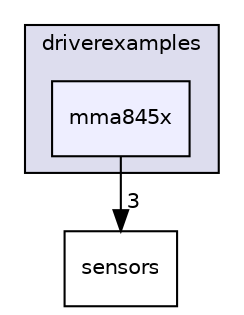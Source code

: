 digraph "driverexamples/mma845x" {
  compound=true
  node [ fontsize="10", fontname="Helvetica"];
  edge [ labelfontsize="10", labelfontname="Helvetica"];
  subgraph clusterdir_63958a0a083234c4c5a126855d7f4594 {
    graph [ bgcolor="#ddddee", pencolor="black", label="driverexamples" fontname="Helvetica", fontsize="10", URL="dir_63958a0a083234c4c5a126855d7f4594.html"]
  dir_2dd3a5a1b811b4d34eb69896b214fb3f [shape=box, label="mma845x", style="filled", fillcolor="#eeeeff", pencolor="black", URL="dir_2dd3a5a1b811b4d34eb69896b214fb3f.html"];
  }
  dir_c77a8e2546a9c75bbba96be2ef542c8e [shape=box label="sensors" URL="dir_c77a8e2546a9c75bbba96be2ef542c8e.html"];
  dir_2dd3a5a1b811b4d34eb69896b214fb3f->dir_c77a8e2546a9c75bbba96be2ef542c8e [headlabel="3", labeldistance=1.5 headhref="dir_000066_000084.html"];
}
